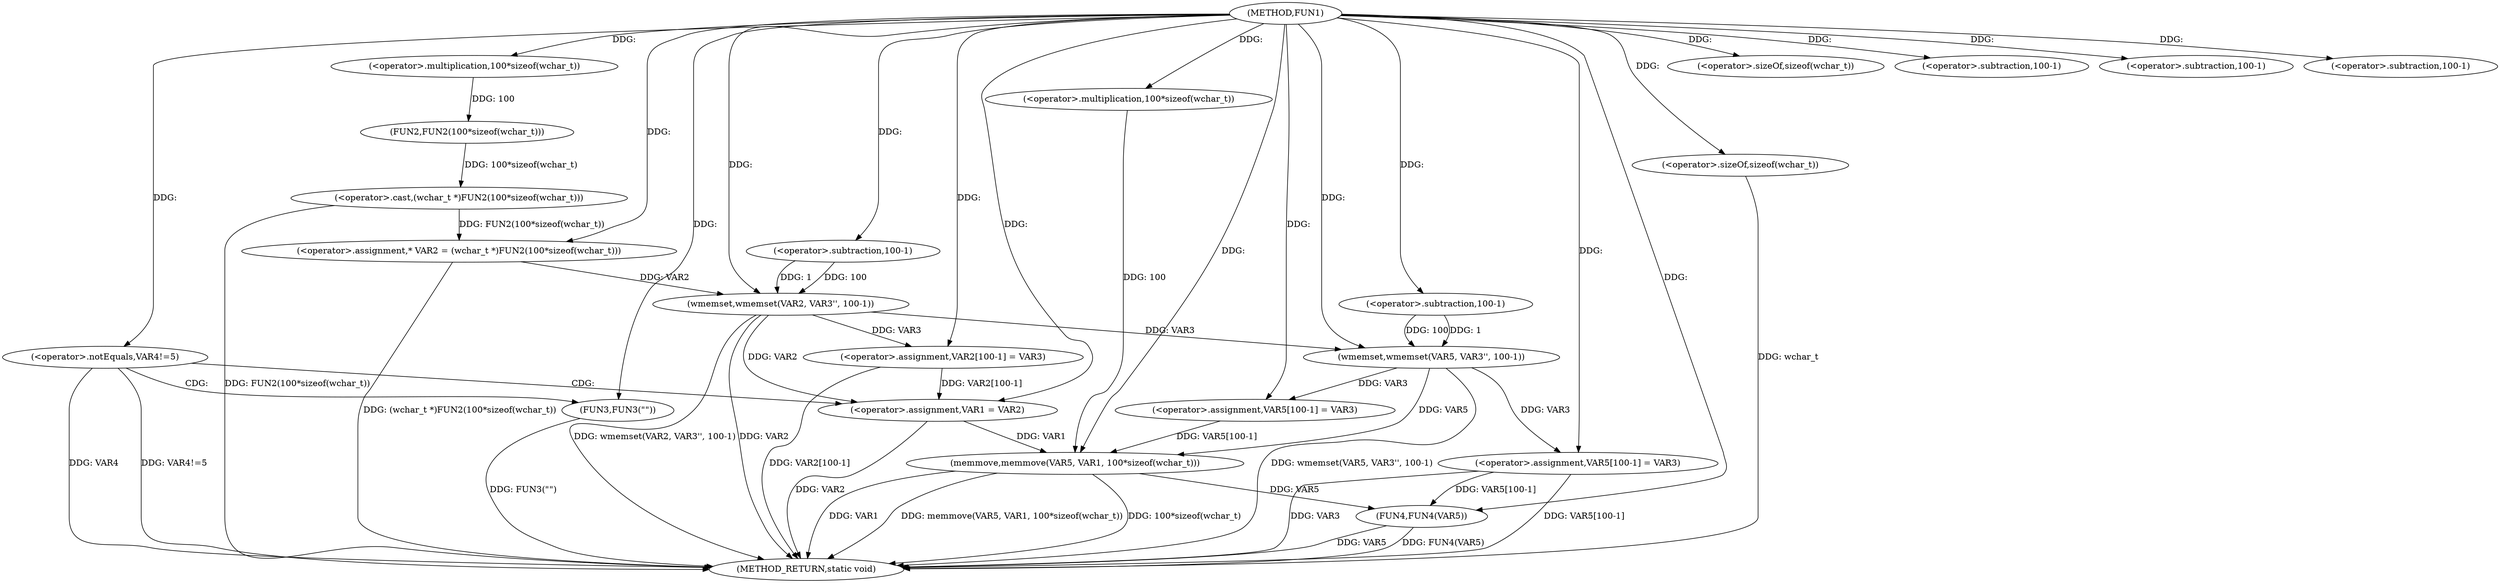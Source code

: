 digraph FUN1 {  
"1000100" [label = "(METHOD,FUN1)" ]
"1000169" [label = "(METHOD_RETURN,static void)" ]
"1000104" [label = "(<operator>.assignment,* VAR2 = (wchar_t *)FUN2(100*sizeof(wchar_t)))" ]
"1000106" [label = "(<operator>.cast,(wchar_t *)FUN2(100*sizeof(wchar_t)))" ]
"1000108" [label = "(FUN2,FUN2(100*sizeof(wchar_t)))" ]
"1000109" [label = "(<operator>.multiplication,100*sizeof(wchar_t))" ]
"1000111" [label = "(<operator>.sizeOf,sizeof(wchar_t))" ]
"1000113" [label = "(wmemset,wmemset(VAR2, VAR3'', 100-1))" ]
"1000116" [label = "(<operator>.subtraction,100-1)" ]
"1000119" [label = "(<operator>.assignment,VAR2[100-1] = VAR3)" ]
"1000122" [label = "(<operator>.subtraction,100-1)" ]
"1000127" [label = "(<operator>.notEquals,VAR4!=5)" ]
"1000131" [label = "(FUN3,FUN3(\"\"))" ]
"1000135" [label = "(<operator>.assignment,VAR1 = VAR2)" ]
"1000140" [label = "(wmemset,wmemset(VAR5, VAR3'', 100-1))" ]
"1000143" [label = "(<operator>.subtraction,100-1)" ]
"1000146" [label = "(<operator>.assignment,VAR5[100-1] = VAR3)" ]
"1000149" [label = "(<operator>.subtraction,100-1)" ]
"1000153" [label = "(memmove,memmove(VAR5, VAR1, 100*sizeof(wchar_t)))" ]
"1000156" [label = "(<operator>.multiplication,100*sizeof(wchar_t))" ]
"1000158" [label = "(<operator>.sizeOf,sizeof(wchar_t))" ]
"1000160" [label = "(<operator>.assignment,VAR5[100-1] = VAR3)" ]
"1000163" [label = "(<operator>.subtraction,100-1)" ]
"1000167" [label = "(FUN4,FUN4(VAR5))" ]
  "1000158" -> "1000169"  [ label = "DDG: wchar_t"] 
  "1000167" -> "1000169"  [ label = "DDG: VAR5"] 
  "1000106" -> "1000169"  [ label = "DDG: FUN2(100*sizeof(wchar_t))"] 
  "1000160" -> "1000169"  [ label = "DDG: VAR5[100-1]"] 
  "1000131" -> "1000169"  [ label = "DDG: FUN3(\"\")"] 
  "1000113" -> "1000169"  [ label = "DDG: VAR2"] 
  "1000160" -> "1000169"  [ label = "DDG: VAR3"] 
  "1000140" -> "1000169"  [ label = "DDG: wmemset(VAR5, VAR3'', 100-1)"] 
  "1000153" -> "1000169"  [ label = "DDG: VAR1"] 
  "1000167" -> "1000169"  [ label = "DDG: FUN4(VAR5)"] 
  "1000127" -> "1000169"  [ label = "DDG: VAR4!=5"] 
  "1000153" -> "1000169"  [ label = "DDG: memmove(VAR5, VAR1, 100*sizeof(wchar_t))"] 
  "1000113" -> "1000169"  [ label = "DDG: wmemset(VAR2, VAR3'', 100-1)"] 
  "1000119" -> "1000169"  [ label = "DDG: VAR2[100-1]"] 
  "1000127" -> "1000169"  [ label = "DDG: VAR4"] 
  "1000153" -> "1000169"  [ label = "DDG: 100*sizeof(wchar_t)"] 
  "1000135" -> "1000169"  [ label = "DDG: VAR2"] 
  "1000104" -> "1000169"  [ label = "DDG: (wchar_t *)FUN2(100*sizeof(wchar_t))"] 
  "1000106" -> "1000104"  [ label = "DDG: FUN2(100*sizeof(wchar_t))"] 
  "1000100" -> "1000104"  [ label = "DDG: "] 
  "1000108" -> "1000106"  [ label = "DDG: 100*sizeof(wchar_t)"] 
  "1000109" -> "1000108"  [ label = "DDG: 100"] 
  "1000100" -> "1000109"  [ label = "DDG: "] 
  "1000100" -> "1000111"  [ label = "DDG: "] 
  "1000104" -> "1000113"  [ label = "DDG: VAR2"] 
  "1000100" -> "1000113"  [ label = "DDG: "] 
  "1000116" -> "1000113"  [ label = "DDG: 100"] 
  "1000116" -> "1000113"  [ label = "DDG: 1"] 
  "1000100" -> "1000116"  [ label = "DDG: "] 
  "1000113" -> "1000119"  [ label = "DDG: VAR3"] 
  "1000100" -> "1000119"  [ label = "DDG: "] 
  "1000100" -> "1000122"  [ label = "DDG: "] 
  "1000100" -> "1000127"  [ label = "DDG: "] 
  "1000100" -> "1000131"  [ label = "DDG: "] 
  "1000113" -> "1000135"  [ label = "DDG: VAR2"] 
  "1000119" -> "1000135"  [ label = "DDG: VAR2[100-1]"] 
  "1000100" -> "1000135"  [ label = "DDG: "] 
  "1000100" -> "1000140"  [ label = "DDG: "] 
  "1000113" -> "1000140"  [ label = "DDG: VAR3"] 
  "1000143" -> "1000140"  [ label = "DDG: 100"] 
  "1000143" -> "1000140"  [ label = "DDG: 1"] 
  "1000100" -> "1000143"  [ label = "DDG: "] 
  "1000140" -> "1000146"  [ label = "DDG: VAR3"] 
  "1000100" -> "1000146"  [ label = "DDG: "] 
  "1000100" -> "1000149"  [ label = "DDG: "] 
  "1000140" -> "1000153"  [ label = "DDG: VAR5"] 
  "1000146" -> "1000153"  [ label = "DDG: VAR5[100-1]"] 
  "1000100" -> "1000153"  [ label = "DDG: "] 
  "1000135" -> "1000153"  [ label = "DDG: VAR1"] 
  "1000156" -> "1000153"  [ label = "DDG: 100"] 
  "1000100" -> "1000156"  [ label = "DDG: "] 
  "1000100" -> "1000158"  [ label = "DDG: "] 
  "1000100" -> "1000160"  [ label = "DDG: "] 
  "1000140" -> "1000160"  [ label = "DDG: VAR3"] 
  "1000100" -> "1000163"  [ label = "DDG: "] 
  "1000153" -> "1000167"  [ label = "DDG: VAR5"] 
  "1000160" -> "1000167"  [ label = "DDG: VAR5[100-1]"] 
  "1000100" -> "1000167"  [ label = "DDG: "] 
  "1000127" -> "1000131"  [ label = "CDG: "] 
  "1000127" -> "1000135"  [ label = "CDG: "] 
}
